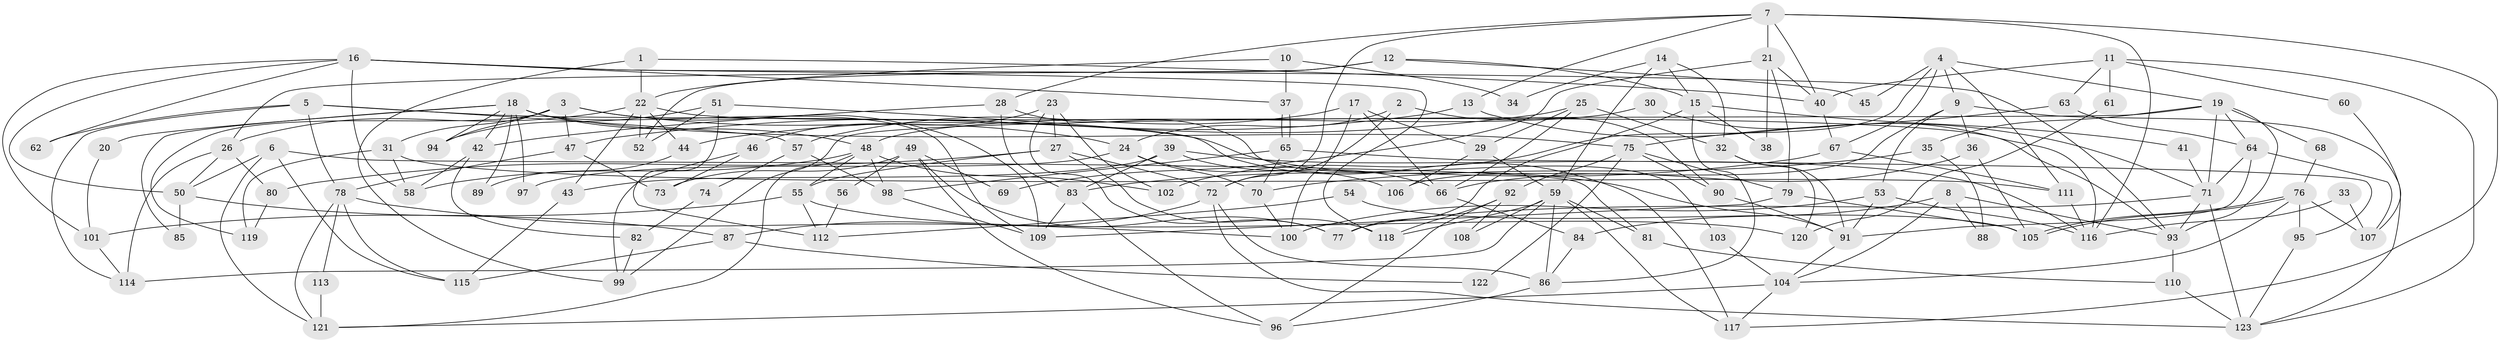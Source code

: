 // coarse degree distribution, {6: 0.08196721311475409, 2: 0.21311475409836064, 4: 0.22950819672131148, 9: 0.03278688524590164, 5: 0.14754098360655737, 3: 0.09836065573770492, 7: 0.03278688524590164, 8: 0.08196721311475409, 11: 0.03278688524590164, 10: 0.03278688524590164, 13: 0.01639344262295082}
// Generated by graph-tools (version 1.1) at 2025/55/03/04/25 21:55:09]
// undirected, 123 vertices, 246 edges
graph export_dot {
graph [start="1"]
  node [color=gray90,style=filled];
  1;
  2;
  3;
  4;
  5;
  6;
  7;
  8;
  9;
  10;
  11;
  12;
  13;
  14;
  15;
  16;
  17;
  18;
  19;
  20;
  21;
  22;
  23;
  24;
  25;
  26;
  27;
  28;
  29;
  30;
  31;
  32;
  33;
  34;
  35;
  36;
  37;
  38;
  39;
  40;
  41;
  42;
  43;
  44;
  45;
  46;
  47;
  48;
  49;
  50;
  51;
  52;
  53;
  54;
  55;
  56;
  57;
  58;
  59;
  60;
  61;
  62;
  63;
  64;
  65;
  66;
  67;
  68;
  69;
  70;
  71;
  72;
  73;
  74;
  75;
  76;
  77;
  78;
  79;
  80;
  81;
  82;
  83;
  84;
  85;
  86;
  87;
  88;
  89;
  90;
  91;
  92;
  93;
  94;
  95;
  96;
  97;
  98;
  99;
  100;
  101;
  102;
  103;
  104;
  105;
  106;
  107;
  108;
  109;
  110;
  111;
  112;
  113;
  114;
  115;
  116;
  117;
  118;
  119;
  120;
  121;
  122;
  123;
  1 -- 22;
  1 -- 40;
  1 -- 99;
  2 -- 72;
  2 -- 24;
  2 -- 90;
  3 -- 47;
  3 -- 109;
  3 -- 24;
  3 -- 31;
  3 -- 94;
  3 -- 119;
  4 -- 9;
  4 -- 111;
  4 -- 19;
  4 -- 45;
  4 -- 67;
  4 -- 102;
  5 -- 114;
  5 -- 91;
  5 -- 57;
  5 -- 62;
  5 -- 78;
  6 -- 50;
  6 -- 115;
  6 -- 81;
  6 -- 121;
  7 -- 72;
  7 -- 21;
  7 -- 13;
  7 -- 28;
  7 -- 40;
  7 -- 116;
  7 -- 117;
  8 -- 84;
  8 -- 93;
  8 -- 88;
  8 -- 104;
  9 -- 53;
  9 -- 106;
  9 -- 36;
  9 -- 123;
  10 -- 22;
  10 -- 37;
  10 -- 34;
  11 -- 40;
  11 -- 123;
  11 -- 60;
  11 -- 61;
  11 -- 63;
  12 -- 15;
  12 -- 26;
  12 -- 45;
  12 -- 52;
  13 -- 71;
  13 -- 44;
  14 -- 32;
  14 -- 15;
  14 -- 34;
  14 -- 59;
  15 -- 77;
  15 -- 86;
  15 -- 38;
  15 -- 41;
  16 -- 93;
  16 -- 118;
  16 -- 37;
  16 -- 50;
  16 -- 58;
  16 -- 62;
  16 -- 101;
  17 -- 57;
  17 -- 100;
  17 -- 29;
  17 -- 66;
  18 -- 42;
  18 -- 94;
  18 -- 20;
  18 -- 48;
  18 -- 75;
  18 -- 85;
  18 -- 89;
  18 -- 97;
  18 -- 109;
  19 -- 71;
  19 -- 35;
  19 -- 64;
  19 -- 68;
  19 -- 93;
  19 -- 99;
  20 -- 101;
  21 -- 40;
  21 -- 79;
  21 -- 38;
  21 -- 69;
  22 -- 93;
  22 -- 26;
  22 -- 43;
  22 -- 44;
  22 -- 52;
  23 -- 27;
  23 -- 102;
  23 -- 46;
  23 -- 77;
  24 -- 70;
  24 -- 97;
  24 -- 106;
  25 -- 29;
  25 -- 66;
  25 -- 32;
  25 -- 47;
  26 -- 80;
  26 -- 114;
  26 -- 50;
  27 -- 72;
  27 -- 118;
  27 -- 55;
  27 -- 80;
  28 -- 83;
  28 -- 42;
  28 -- 103;
  29 -- 59;
  29 -- 106;
  30 -- 48;
  30 -- 116;
  31 -- 58;
  31 -- 111;
  31 -- 119;
  32 -- 91;
  32 -- 120;
  33 -- 107;
  33 -- 116;
  35 -- 70;
  35 -- 88;
  36 -- 66;
  36 -- 105;
  37 -- 65;
  37 -- 65;
  39 -- 43;
  39 -- 116;
  39 -- 66;
  39 -- 83;
  40 -- 67;
  41 -- 71;
  42 -- 58;
  42 -- 82;
  43 -- 115;
  44 -- 89;
  46 -- 99;
  46 -- 73;
  47 -- 78;
  47 -- 73;
  48 -- 121;
  48 -- 55;
  48 -- 58;
  48 -- 98;
  48 -- 102;
  49 -- 73;
  49 -- 77;
  49 -- 56;
  49 -- 69;
  49 -- 96;
  50 -- 85;
  50 -- 87;
  51 -- 117;
  51 -- 52;
  51 -- 94;
  51 -- 112;
  53 -- 91;
  53 -- 116;
  53 -- 100;
  54 -- 112;
  54 -- 105;
  55 -- 101;
  55 -- 112;
  55 -- 120;
  56 -- 112;
  57 -- 98;
  57 -- 74;
  59 -- 81;
  59 -- 86;
  59 -- 108;
  59 -- 114;
  59 -- 117;
  59 -- 118;
  60 -- 107;
  61 -- 120;
  63 -- 75;
  63 -- 64;
  64 -- 71;
  64 -- 91;
  64 -- 107;
  65 -- 98;
  65 -- 70;
  65 -- 95;
  66 -- 84;
  67 -- 83;
  67 -- 111;
  68 -- 76;
  70 -- 100;
  71 -- 123;
  71 -- 77;
  71 -- 93;
  72 -- 123;
  72 -- 86;
  72 -- 87;
  74 -- 82;
  75 -- 90;
  75 -- 79;
  75 -- 92;
  75 -- 122;
  76 -- 104;
  76 -- 105;
  76 -- 105;
  76 -- 95;
  76 -- 107;
  78 -- 121;
  78 -- 100;
  78 -- 113;
  78 -- 115;
  79 -- 105;
  79 -- 109;
  80 -- 119;
  81 -- 110;
  82 -- 99;
  83 -- 109;
  83 -- 96;
  84 -- 86;
  86 -- 96;
  87 -- 115;
  87 -- 122;
  90 -- 91;
  91 -- 104;
  92 -- 96;
  92 -- 108;
  92 -- 118;
  93 -- 110;
  95 -- 123;
  98 -- 109;
  101 -- 114;
  103 -- 104;
  104 -- 117;
  104 -- 121;
  110 -- 123;
  111 -- 116;
  113 -- 121;
}
